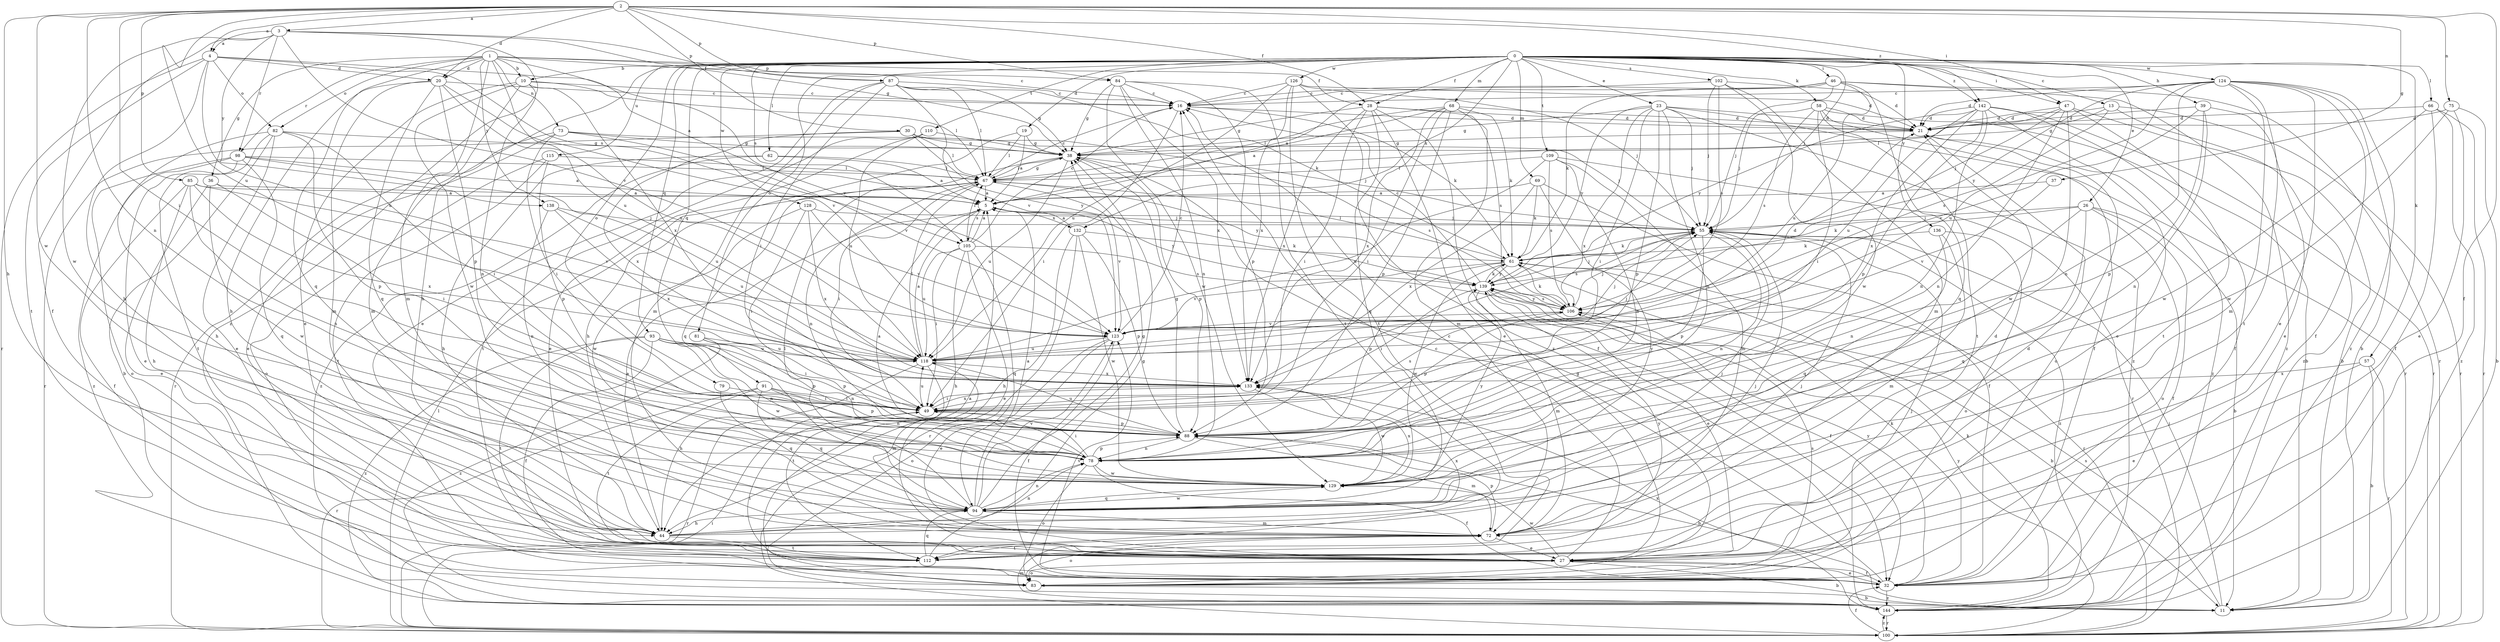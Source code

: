 strict digraph  {
0;
1;
2;
3;
4;
5;
10;
11;
13;
16;
19;
20;
21;
23;
26;
27;
28;
30;
32;
36;
37;
38;
39;
44;
46;
47;
49;
55;
57;
58;
61;
62;
66;
67;
68;
69;
72;
73;
75;
78;
79;
81;
82;
83;
84;
85;
87;
88;
91;
93;
94;
98;
100;
102;
105;
106;
109;
110;
112;
115;
118;
123;
124;
126;
128;
129;
132;
133;
136;
138;
139;
142;
144;
0 -> 10  [label=b];
0 -> 13  [label=c];
0 -> 19  [label=d];
0 -> 23  [label=e];
0 -> 26  [label=e];
0 -> 28  [label=f];
0 -> 39  [label=h];
0 -> 44  [label=h];
0 -> 46  [label=i];
0 -> 47  [label=i];
0 -> 55  [label=j];
0 -> 57  [label=k];
0 -> 58  [label=k];
0 -> 62  [label=l];
0 -> 66  [label=l];
0 -> 68  [label=m];
0 -> 69  [label=m];
0 -> 79  [label=o];
0 -> 81  [label=o];
0 -> 91  [label=q];
0 -> 93  [label=q];
0 -> 102  [label=s];
0 -> 105  [label=s];
0 -> 109  [label=t];
0 -> 110  [label=t];
0 -> 115  [label=u];
0 -> 124  [label=w];
0 -> 126  [label=w];
0 -> 128  [label=w];
0 -> 132  [label=x];
0 -> 136  [label=y];
0 -> 142  [label=z];
1 -> 10  [label=b];
1 -> 16  [label=c];
1 -> 20  [label=d];
1 -> 28  [label=f];
1 -> 36  [label=g];
1 -> 72  [label=m];
1 -> 73  [label=n];
1 -> 82  [label=o];
1 -> 84  [label=p];
1 -> 94  [label=q];
1 -> 98  [label=r];
1 -> 118  [label=u];
1 -> 123  [label=v];
1 -> 138  [label=y];
2 -> 3  [label=a];
2 -> 4  [label=a];
2 -> 20  [label=d];
2 -> 28  [label=f];
2 -> 30  [label=f];
2 -> 32  [label=f];
2 -> 37  [label=g];
2 -> 44  [label=h];
2 -> 47  [label=i];
2 -> 49  [label=i];
2 -> 75  [label=n];
2 -> 78  [label=n];
2 -> 84  [label=p];
2 -> 85  [label=p];
2 -> 87  [label=p];
2 -> 118  [label=u];
2 -> 129  [label=w];
2 -> 142  [label=z];
3 -> 4  [label=a];
3 -> 32  [label=f];
3 -> 38  [label=g];
3 -> 87  [label=p];
3 -> 98  [label=r];
3 -> 123  [label=v];
3 -> 129  [label=w];
3 -> 138  [label=y];
3 -> 144  [label=z];
4 -> 5  [label=a];
4 -> 20  [label=d];
4 -> 44  [label=h];
4 -> 82  [label=o];
4 -> 100  [label=r];
4 -> 105  [label=s];
4 -> 112  [label=t];
4 -> 118  [label=u];
5 -> 55  [label=j];
5 -> 105  [label=s];
5 -> 132  [label=x];
5 -> 139  [label=y];
10 -> 16  [label=c];
10 -> 27  [label=e];
10 -> 67  [label=l];
10 -> 72  [label=m];
10 -> 78  [label=n];
10 -> 129  [label=w];
10 -> 133  [label=x];
11 -> 55  [label=j];
11 -> 106  [label=s];
13 -> 21  [label=d];
13 -> 38  [label=g];
13 -> 100  [label=r];
13 -> 106  [label=s];
13 -> 144  [label=z];
16 -> 21  [label=d];
16 -> 49  [label=i];
16 -> 61  [label=k];
19 -> 5  [label=a];
19 -> 38  [label=g];
19 -> 44  [label=h];
19 -> 67  [label=l];
20 -> 16  [label=c];
20 -> 44  [label=h];
20 -> 72  [label=m];
20 -> 88  [label=p];
20 -> 94  [label=q];
20 -> 118  [label=u];
20 -> 123  [label=v];
21 -> 38  [label=g];
21 -> 83  [label=o];
21 -> 144  [label=z];
23 -> 21  [label=d];
23 -> 38  [label=g];
23 -> 49  [label=i];
23 -> 55  [label=j];
23 -> 78  [label=n];
23 -> 88  [label=p];
23 -> 100  [label=r];
23 -> 133  [label=x];
23 -> 139  [label=y];
23 -> 144  [label=z];
26 -> 11  [label=b];
26 -> 32  [label=f];
26 -> 55  [label=j];
26 -> 61  [label=k];
26 -> 78  [label=n];
26 -> 83  [label=o];
26 -> 94  [label=q];
27 -> 11  [label=b];
27 -> 16  [label=c];
27 -> 32  [label=f];
27 -> 83  [label=o];
27 -> 129  [label=w];
28 -> 21  [label=d];
28 -> 27  [label=e];
28 -> 32  [label=f];
28 -> 38  [label=g];
28 -> 49  [label=i];
28 -> 94  [label=q];
28 -> 106  [label=s];
28 -> 133  [label=x];
30 -> 38  [label=g];
30 -> 55  [label=j];
30 -> 67  [label=l];
30 -> 100  [label=r];
30 -> 133  [label=x];
30 -> 139  [label=y];
32 -> 27  [label=e];
32 -> 38  [label=g];
32 -> 49  [label=i];
32 -> 61  [label=k];
32 -> 123  [label=v];
32 -> 139  [label=y];
32 -> 144  [label=z];
36 -> 5  [label=a];
36 -> 27  [label=e];
36 -> 49  [label=i];
36 -> 129  [label=w];
37 -> 5  [label=a];
37 -> 123  [label=v];
38 -> 67  [label=l];
38 -> 88  [label=p];
38 -> 94  [label=q];
38 -> 106  [label=s];
38 -> 118  [label=u];
39 -> 21  [label=d];
39 -> 27  [label=e];
39 -> 78  [label=n];
39 -> 88  [label=p];
39 -> 123  [label=v];
44 -> 5  [label=a];
44 -> 21  [label=d];
44 -> 55  [label=j];
44 -> 78  [label=n];
44 -> 112  [label=t];
44 -> 133  [label=x];
46 -> 5  [label=a];
46 -> 16  [label=c];
46 -> 55  [label=j];
46 -> 61  [label=k];
46 -> 94  [label=q];
46 -> 100  [label=r];
46 -> 118  [label=u];
46 -> 144  [label=z];
47 -> 11  [label=b];
47 -> 21  [label=d];
47 -> 55  [label=j];
47 -> 67  [label=l];
47 -> 78  [label=n];
47 -> 112  [label=t];
47 -> 129  [label=w];
49 -> 88  [label=p];
49 -> 100  [label=r];
49 -> 106  [label=s];
49 -> 118  [label=u];
49 -> 133  [label=x];
55 -> 61  [label=k];
55 -> 78  [label=n];
55 -> 88  [label=p];
55 -> 106  [label=s];
55 -> 144  [label=z];
57 -> 11  [label=b];
57 -> 27  [label=e];
57 -> 100  [label=r];
57 -> 133  [label=x];
58 -> 11  [label=b];
58 -> 21  [label=d];
58 -> 32  [label=f];
58 -> 49  [label=i];
58 -> 55  [label=j];
58 -> 106  [label=s];
58 -> 112  [label=t];
61 -> 67  [label=l];
61 -> 88  [label=p];
61 -> 100  [label=r];
61 -> 123  [label=v];
61 -> 129  [label=w];
61 -> 139  [label=y];
62 -> 5  [label=a];
62 -> 44  [label=h];
62 -> 67  [label=l];
62 -> 144  [label=z];
66 -> 21  [label=d];
66 -> 32  [label=f];
66 -> 100  [label=r];
66 -> 129  [label=w];
66 -> 144  [label=z];
67 -> 5  [label=a];
67 -> 16  [label=c];
67 -> 38  [label=g];
67 -> 49  [label=i];
67 -> 78  [label=n];
67 -> 123  [label=v];
67 -> 139  [label=y];
68 -> 5  [label=a];
68 -> 21  [label=d];
68 -> 49  [label=i];
68 -> 61  [label=k];
68 -> 67  [label=l];
68 -> 72  [label=m];
68 -> 88  [label=p];
68 -> 133  [label=x];
69 -> 5  [label=a];
69 -> 32  [label=f];
69 -> 61  [label=k];
69 -> 133  [label=x];
69 -> 94  [label=y];
72 -> 27  [label=e];
72 -> 55  [label=j];
72 -> 83  [label=o];
72 -> 88  [label=p];
72 -> 112  [label=t];
73 -> 27  [label=e];
73 -> 38  [label=g];
73 -> 49  [label=i];
73 -> 55  [label=j];
73 -> 100  [label=r];
73 -> 123  [label=v];
75 -> 11  [label=b];
75 -> 21  [label=d];
75 -> 27  [label=e];
75 -> 129  [label=w];
78 -> 5  [label=a];
78 -> 32  [label=f];
78 -> 49  [label=i];
78 -> 83  [label=o];
78 -> 88  [label=p];
78 -> 129  [label=w];
79 -> 49  [label=i];
79 -> 94  [label=q];
81 -> 78  [label=n];
81 -> 88  [label=p];
81 -> 118  [label=u];
81 -> 144  [label=z];
82 -> 11  [label=b];
82 -> 27  [label=e];
82 -> 38  [label=g];
82 -> 44  [label=h];
82 -> 49  [label=i];
82 -> 88  [label=p];
82 -> 112  [label=t];
83 -> 5  [label=a];
83 -> 11  [label=b];
83 -> 16  [label=c];
83 -> 55  [label=j];
83 -> 106  [label=s];
84 -> 16  [label=c];
84 -> 38  [label=g];
84 -> 78  [label=n];
84 -> 88  [label=p];
84 -> 112  [label=t];
84 -> 129  [label=w];
84 -> 133  [label=x];
85 -> 5  [label=a];
85 -> 32  [label=f];
85 -> 44  [label=h];
85 -> 78  [label=n];
85 -> 123  [label=v];
85 -> 133  [label=x];
87 -> 16  [label=c];
87 -> 27  [label=e];
87 -> 38  [label=g];
87 -> 49  [label=i];
87 -> 61  [label=k];
87 -> 67  [label=l];
87 -> 72  [label=m];
87 -> 123  [label=v];
88 -> 11  [label=b];
88 -> 38  [label=g];
88 -> 72  [label=m];
88 -> 78  [label=n];
88 -> 118  [label=u];
91 -> 49  [label=i];
91 -> 78  [label=n];
91 -> 88  [label=p];
91 -> 94  [label=q];
91 -> 100  [label=r];
91 -> 112  [label=t];
93 -> 32  [label=f];
93 -> 49  [label=i];
93 -> 78  [label=n];
93 -> 88  [label=p];
93 -> 112  [label=t];
93 -> 118  [label=u];
93 -> 129  [label=w];
93 -> 144  [label=z];
94 -> 5  [label=a];
94 -> 38  [label=g];
94 -> 44  [label=h];
94 -> 55  [label=j];
94 -> 67  [label=l];
94 -> 72  [label=m];
94 -> 78  [label=n];
94 -> 123  [label=v];
94 -> 129  [label=w];
98 -> 5  [label=a];
98 -> 27  [label=e];
98 -> 67  [label=l];
98 -> 83  [label=o];
98 -> 94  [label=q];
98 -> 118  [label=u];
98 -> 144  [label=z];
100 -> 32  [label=f];
100 -> 49  [label=i];
100 -> 67  [label=l];
100 -> 139  [label=y];
100 -> 144  [label=z];
102 -> 16  [label=c];
102 -> 21  [label=d];
102 -> 55  [label=j];
102 -> 72  [label=m];
102 -> 106  [label=s];
102 -> 129  [label=w];
105 -> 5  [label=a];
105 -> 16  [label=c];
105 -> 27  [label=e];
105 -> 44  [label=h];
105 -> 49  [label=i];
105 -> 67  [label=l];
105 -> 94  [label=q];
105 -> 106  [label=s];
105 -> 118  [label=u];
106 -> 11  [label=b];
106 -> 55  [label=j];
106 -> 61  [label=k];
106 -> 88  [label=p];
106 -> 123  [label=v];
106 -> 139  [label=y];
109 -> 67  [label=l];
109 -> 72  [label=m];
109 -> 78  [label=n];
109 -> 100  [label=r];
109 -> 106  [label=s];
109 -> 118  [label=u];
110 -> 27  [label=e];
110 -> 38  [label=g];
110 -> 112  [label=t];
110 -> 118  [label=u];
112 -> 21  [label=d];
112 -> 38  [label=g];
112 -> 94  [label=q];
112 -> 139  [label=y];
115 -> 67  [label=l];
115 -> 83  [label=o];
115 -> 88  [label=p];
115 -> 112  [label=t];
118 -> 5  [label=a];
118 -> 44  [label=h];
118 -> 55  [label=j];
118 -> 67  [label=l];
118 -> 72  [label=m];
118 -> 112  [label=t];
118 -> 133  [label=x];
123 -> 16  [label=c];
123 -> 21  [label=d];
123 -> 27  [label=e];
123 -> 32  [label=f];
123 -> 55  [label=j];
123 -> 83  [label=o];
123 -> 118  [label=u];
124 -> 11  [label=b];
124 -> 16  [label=c];
124 -> 21  [label=d];
124 -> 27  [label=e];
124 -> 32  [label=f];
124 -> 72  [label=m];
124 -> 78  [label=n];
124 -> 112  [label=t];
124 -> 118  [label=u];
124 -> 139  [label=y];
124 -> 144  [label=z];
126 -> 16  [label=c];
126 -> 21  [label=d];
126 -> 55  [label=j];
126 -> 112  [label=t];
126 -> 118  [label=u];
126 -> 133  [label=x];
126 -> 144  [label=z];
128 -> 49  [label=i];
128 -> 55  [label=j];
128 -> 123  [label=v];
128 -> 129  [label=w];
128 -> 133  [label=x];
129 -> 94  [label=q];
129 -> 133  [label=x];
129 -> 139  [label=y];
132 -> 5  [label=a];
132 -> 44  [label=h];
132 -> 61  [label=k];
132 -> 88  [label=p];
132 -> 100  [label=r];
132 -> 129  [label=w];
133 -> 49  [label=i];
133 -> 129  [label=w];
136 -> 61  [label=k];
136 -> 72  [label=m];
136 -> 83  [label=o];
136 -> 94  [label=q];
138 -> 55  [label=j];
138 -> 78  [label=n];
138 -> 118  [label=u];
138 -> 133  [label=x];
139 -> 16  [label=c];
139 -> 27  [label=e];
139 -> 32  [label=f];
139 -> 49  [label=i];
139 -> 55  [label=j];
139 -> 61  [label=k];
139 -> 72  [label=m];
139 -> 106  [label=s];
142 -> 21  [label=d];
142 -> 27  [label=e];
142 -> 32  [label=f];
142 -> 78  [label=n];
142 -> 88  [label=p];
142 -> 100  [label=r];
142 -> 118  [label=u];
142 -> 133  [label=x];
142 -> 139  [label=y];
144 -> 61  [label=k];
144 -> 72  [label=m];
144 -> 100  [label=r];
144 -> 133  [label=x];
}

